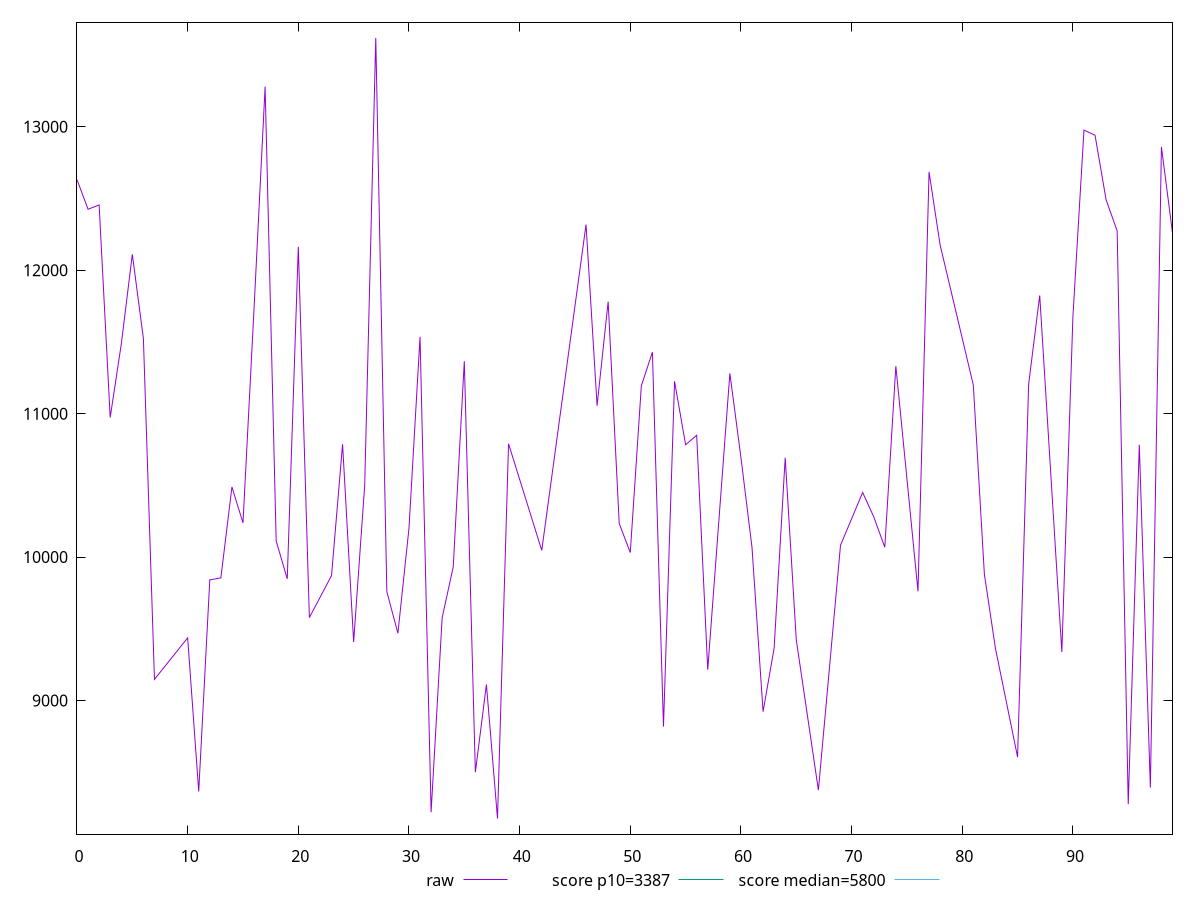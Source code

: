 reset

$raw <<EOF
0 12631.526979390725
1 12425.50421577013
2 12455.660239442983
3 10973.559761541646
4 11483.800270970834
5 12111.443129620253
6 11524.014139384251
7 9146.995287007243
10 9436.561988337682
11 8365.297991890086
12 9840.84751953428
13 9854.557510905677
14 10488.830546347901
15 10238.097298758566
16 11733.872068214327
17 13280.67571065923
18 10112.31511145704
19 9847.752448893043
20 12164.11760126763
21 9577.78877156624
23 9870.408785075222
24 10786.470600367138
25 9407.671327338157
26 10501.790388935977
27 13620.416099616217
28 9758.604878773298
29 9468.62400476564
30 10199.541993665904
31 11535.877892495859
32 8220.598490152417
33 9576.923090209984
34 9931.53733390972
35 11365.793740316589
36 8499.905558641787
37 9111.1201294434
38 8176.542550848391
39 10789.875678131739
42 10046.481598416998
46 12318.35764537975
47 11055.690240184358
48 11781.221755044731
49 10233.742825006695
50 10031.357268710697
51 11194.215234605168
52 11429.079545510023
53 8818.19722185434
54 11225.311844365573
55 10783.062147713377
56 10849.355597664691
57 9214.60223650296
59 11281.092934331617
60 10694.676215428008
61 10067.145476248334
62 8921.619253342302
63 9365.147785777968
64 10692.618561742582
65 9423.090722504709
67 8374.433285342486
69 10082.652909829274
71 10450.427149377942
72 10280.799505407562
73 10068.036362126739
74 11331.371024031418
76 9761.349385236046
77 12685.811722864928
78 12176.572673648101
81 11199.6585110474
82 9879.900798571725
83 9362.890251203558
85 8605.203750078168
86 11205.163915082927
87 11824.111769249816
89 9337.53410822883
90 11675.596938797557
91 12977.215847236297
92 12941.604271974775
93 12491.316553604316
94 12274.01619387239
95 8276.553871521597
96 10783.193972555484
97 8392.305210664106
98 12860.137046298387
99 12260.092198795064
EOF

set key outside below
set xrange [0:99]
set yrange [8067.665079873035:13729.293570591573]
set trange [8067.665079873035:13729.293570591573]
set terminal svg size 640, 500 enhanced background rgb 'white'
set output "reports/report_00027_2021-02-24T12-40-31.850Z/speed-index/samples/astro/raw/values.svg"

plot $raw title "raw" with line, \
     3387 title "score p10=3387", \
     5800 title "score median=5800"

reset
